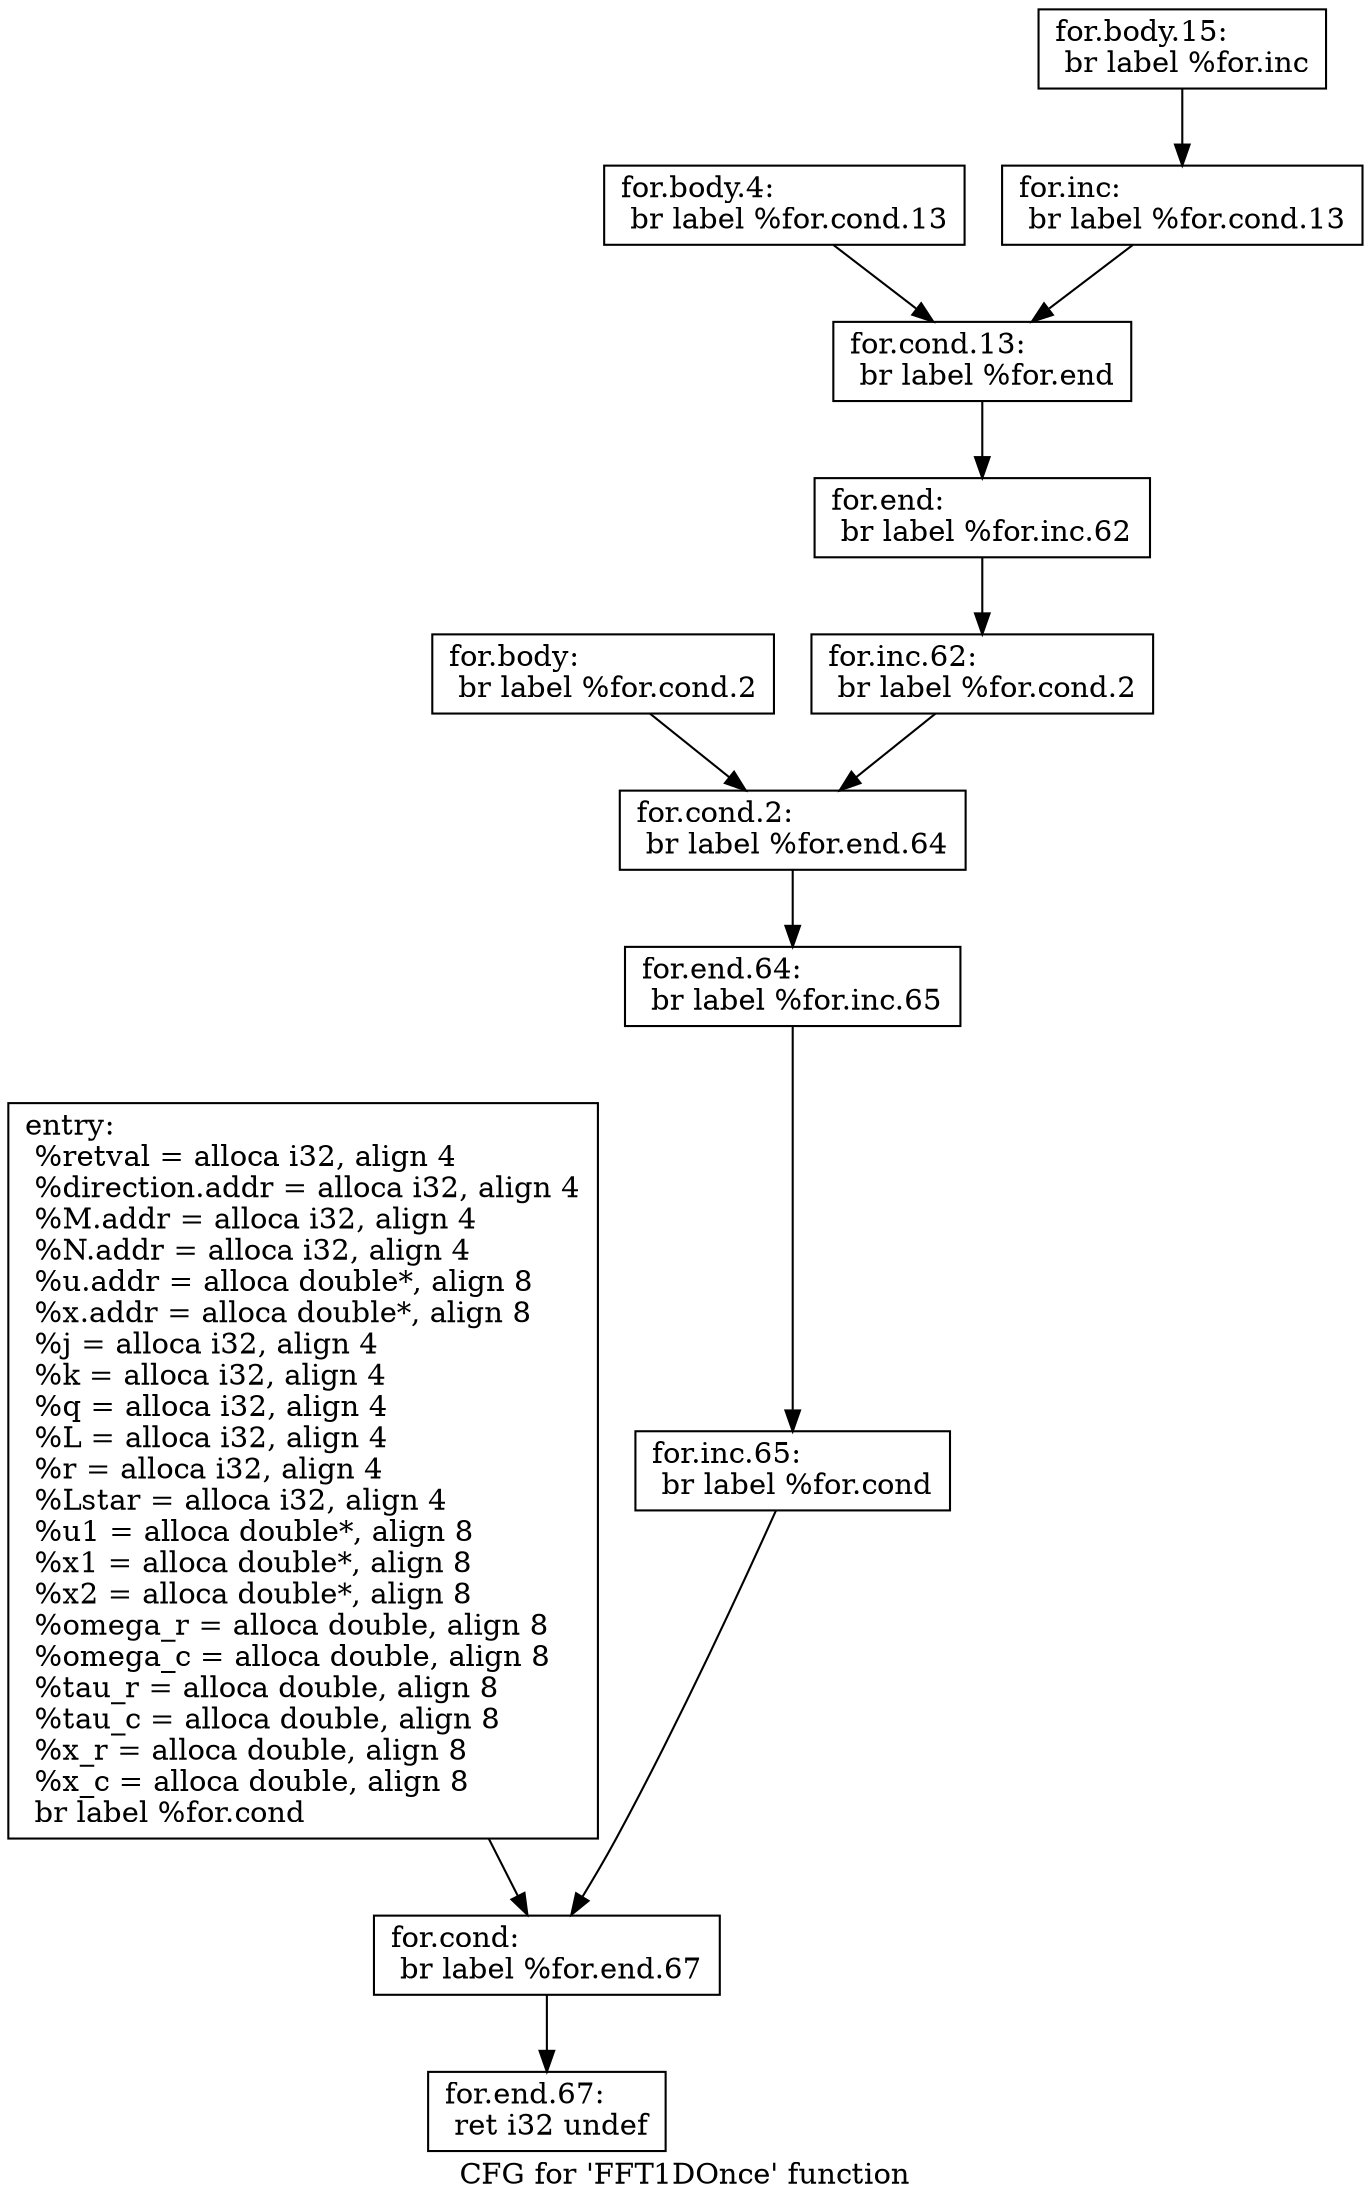 digraph "CFG for 'FFT1DOnce' function" {
	label="CFG for 'FFT1DOnce' function";

	Node0x5dde480 [shape=record,label="{entry:\l  %retval = alloca i32, align 4\l  %direction.addr = alloca i32, align 4\l  %M.addr = alloca i32, align 4\l  %N.addr = alloca i32, align 4\l  %u.addr = alloca double*, align 8\l  %x.addr = alloca double*, align 8\l  %j = alloca i32, align 4\l  %k = alloca i32, align 4\l  %q = alloca i32, align 4\l  %L = alloca i32, align 4\l  %r = alloca i32, align 4\l  %Lstar = alloca i32, align 4\l  %u1 = alloca double*, align 8\l  %x1 = alloca double*, align 8\l  %x2 = alloca double*, align 8\l  %omega_r = alloca double, align 8\l  %omega_c = alloca double, align 8\l  %tau_r = alloca double, align 8\l  %tau_c = alloca double, align 8\l  %x_r = alloca double, align 8\l  %x_c = alloca double, align 8\l  br label %for.cond\l}"];
	Node0x5dde480 -> Node0x5dde4d0;
	Node0x5dde4d0 [shape=record,label="{for.cond:                                         \l  br label %for.end.67\l}"];
	Node0x5dde4d0 -> Node0x5dde840;
	Node0x5dde520 [shape=record,label="{for.body:                                         \l  br label %for.cond.2\l}"];
	Node0x5dde520 -> Node0x5dde570;
	Node0x5dde570 [shape=record,label="{for.cond.2:                                       \l  br label %for.end.64\l}"];
	Node0x5dde570 -> Node0x5dde7a0;
	Node0x5dde5c0 [shape=record,label="{for.body.4:                                       \l  br label %for.cond.13\l}"];
	Node0x5dde5c0 -> Node0x5dde610;
	Node0x5dde610 [shape=record,label="{for.cond.13:                                      \l  br label %for.end\l}"];
	Node0x5dde610 -> Node0x5dde700;
	Node0x5dde660 [shape=record,label="{for.body.15:                                      \l  br label %for.inc\l}"];
	Node0x5dde660 -> Node0x5dde6b0;
	Node0x5dde6b0 [shape=record,label="{for.inc:                                          \l  br label %for.cond.13\l}"];
	Node0x5dde6b0 -> Node0x5dde610;
	Node0x5dde700 [shape=record,label="{for.end:                                          \l  br label %for.inc.62\l}"];
	Node0x5dde700 -> Node0x5dde750;
	Node0x5dde750 [shape=record,label="{for.inc.62:                                       \l  br label %for.cond.2\l}"];
	Node0x5dde750 -> Node0x5dde570;
	Node0x5dde7a0 [shape=record,label="{for.end.64:                                       \l  br label %for.inc.65\l}"];
	Node0x5dde7a0 -> Node0x5dde7f0;
	Node0x5dde7f0 [shape=record,label="{for.inc.65:                                       \l  br label %for.cond\l}"];
	Node0x5dde7f0 -> Node0x5dde4d0;
	Node0x5dde840 [shape=record,label="{for.end.67:                                       \l  ret i32 undef\l}"];
}
